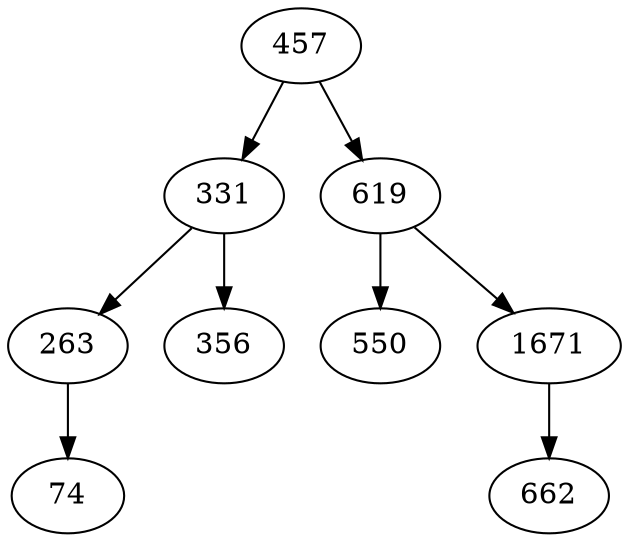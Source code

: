 digraph AVLBaum
{
457 -> 331;
457 -> 619;
331 -> 263;
331 -> 356;
263 -> 74;
619 -> 550;
619 -> 1671;
1671 -> 662;
}
